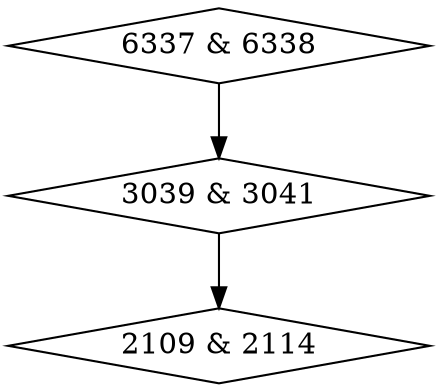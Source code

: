 digraph {
0 [label = "2109 & 2114", shape = diamond];
1 [label = "3039 & 3041", shape = diamond];
2 [label = "6337 & 6338", shape = diamond];
1->0;
2->1;
}
